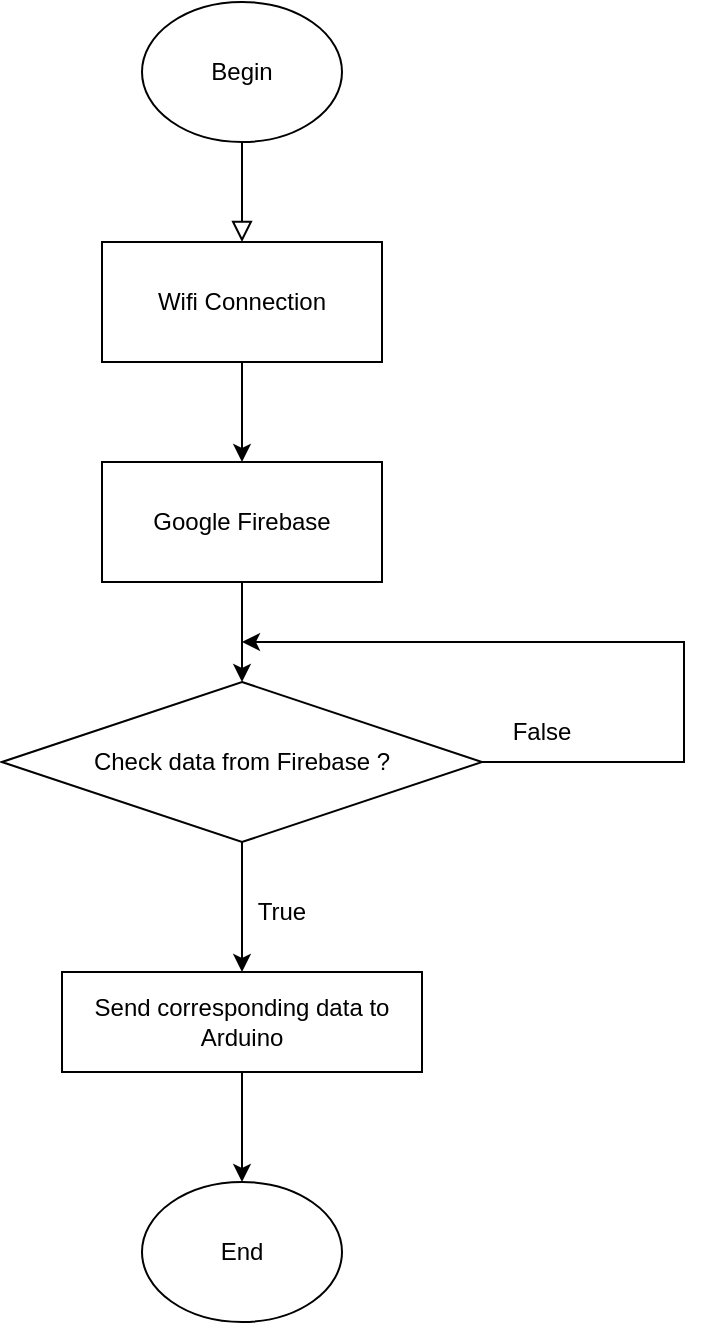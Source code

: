 <mxfile version="26.2.3">
  <diagram id="C5RBs43oDa-KdzZeNtuy" name="Page-1">
    <mxGraphModel dx="332" dy="183" grid="1" gridSize="10" guides="1" tooltips="1" connect="1" arrows="1" fold="1" page="1" pageScale="1" pageWidth="827" pageHeight="1169" math="0" shadow="0">
      <root>
        <mxCell id="WIyWlLk6GJQsqaUBKTNV-0" />
        <mxCell id="WIyWlLk6GJQsqaUBKTNV-1" parent="WIyWlLk6GJQsqaUBKTNV-0" />
        <mxCell id="xpso9EcQDBcYAdB2MjNZ-0" value="" style="rounded=0;html=1;jettySize=auto;orthogonalLoop=1;fontSize=11;endArrow=block;endFill=0;endSize=8;strokeWidth=1;shadow=0;labelBackgroundColor=none;edgeStyle=orthogonalEdgeStyle;" parent="WIyWlLk6GJQsqaUBKTNV-1" edge="1">
          <mxGeometry relative="1" as="geometry">
            <mxPoint x="370" y="170" as="sourcePoint" />
            <mxPoint x="370" y="220" as="targetPoint" />
          </mxGeometry>
        </mxCell>
        <mxCell id="xpso9EcQDBcYAdB2MjNZ-1" value="Begin" style="ellipse;whiteSpace=wrap;html=1;" parent="WIyWlLk6GJQsqaUBKTNV-1" vertex="1">
          <mxGeometry x="320" y="100" width="100" height="70" as="geometry" />
        </mxCell>
        <mxCell id="xpso9EcQDBcYAdB2MjNZ-23" value="" style="edgeStyle=orthogonalEdgeStyle;rounded=0;orthogonalLoop=1;jettySize=auto;html=1;" parent="WIyWlLk6GJQsqaUBKTNV-1" source="xpso9EcQDBcYAdB2MjNZ-2" edge="1">
          <mxGeometry relative="1" as="geometry">
            <mxPoint x="370" y="420" as="targetPoint" />
            <Array as="points">
              <mxPoint x="591" y="480" />
            </Array>
          </mxGeometry>
        </mxCell>
        <mxCell id="xpso9EcQDBcYAdB2MjNZ-2" value="Check data from Firebase ?" style="rhombus;whiteSpace=wrap;html=1;" parent="WIyWlLk6GJQsqaUBKTNV-1" vertex="1">
          <mxGeometry x="250" y="440" width="240" height="80" as="geometry" />
        </mxCell>
        <mxCell id="xpso9EcQDBcYAdB2MjNZ-3" value="" style="endArrow=classic;html=1;rounded=0;exitX=0.5;exitY=1;exitDx=0;exitDy=0;entryX=0.5;entryY=0;entryDx=0;entryDy=0;" parent="WIyWlLk6GJQsqaUBKTNV-1" source="xpso9EcQDBcYAdB2MjNZ-2" edge="1" target="xpso9EcQDBcYAdB2MjNZ-7">
          <mxGeometry width="50" height="50" relative="1" as="geometry">
            <mxPoint x="500" y="700" as="sourcePoint" />
            <mxPoint x="370" y="590" as="targetPoint" />
          </mxGeometry>
        </mxCell>
        <mxCell id="xpso9EcQDBcYAdB2MjNZ-4" value="True" style="text;html=1;align=center;verticalAlign=middle;whiteSpace=wrap;rounded=0;" parent="WIyWlLk6GJQsqaUBKTNV-1" vertex="1">
          <mxGeometry x="360" y="540" width="60" height="30" as="geometry" />
        </mxCell>
        <mxCell id="xpso9EcQDBcYAdB2MjNZ-6" value="False" style="text;html=1;align=center;verticalAlign=middle;whiteSpace=wrap;rounded=0;" parent="WIyWlLk6GJQsqaUBKTNV-1" vertex="1">
          <mxGeometry x="490" y="450" width="60" height="30" as="geometry" />
        </mxCell>
        <mxCell id="xpso9EcQDBcYAdB2MjNZ-7" value="Send corresponding data to Arduino" style="rounded=0;whiteSpace=wrap;html=1;" parent="WIyWlLk6GJQsqaUBKTNV-1" vertex="1">
          <mxGeometry x="280" y="585" width="180" height="50" as="geometry" />
        </mxCell>
        <mxCell id="xpso9EcQDBcYAdB2MjNZ-9" value="" style="endArrow=classic;html=1;rounded=0;exitX=0.5;exitY=1;exitDx=0;exitDy=0;" parent="WIyWlLk6GJQsqaUBKTNV-1" source="xpso9EcQDBcYAdB2MjNZ-7" edge="1">
          <mxGeometry width="50" height="50" relative="1" as="geometry">
            <mxPoint x="490" y="740" as="sourcePoint" />
            <mxPoint x="370" y="690" as="targetPoint" />
          </mxGeometry>
        </mxCell>
        <mxCell id="xpso9EcQDBcYAdB2MjNZ-20" value="" style="edgeStyle=orthogonalEdgeStyle;rounded=0;orthogonalLoop=1;jettySize=auto;html=1;" parent="WIyWlLk6GJQsqaUBKTNV-1" source="xpso9EcQDBcYAdB2MjNZ-18" target="xpso9EcQDBcYAdB2MjNZ-19" edge="1">
          <mxGeometry relative="1" as="geometry" />
        </mxCell>
        <mxCell id="xpso9EcQDBcYAdB2MjNZ-18" value="Wifi Connection" style="rounded=0;whiteSpace=wrap;html=1;" parent="WIyWlLk6GJQsqaUBKTNV-1" vertex="1">
          <mxGeometry x="300" y="220" width="140" height="60" as="geometry" />
        </mxCell>
        <mxCell id="xpso9EcQDBcYAdB2MjNZ-21" value="" style="edgeStyle=orthogonalEdgeStyle;rounded=0;orthogonalLoop=1;jettySize=auto;html=1;" parent="WIyWlLk6GJQsqaUBKTNV-1" source="xpso9EcQDBcYAdB2MjNZ-19" target="xpso9EcQDBcYAdB2MjNZ-2" edge="1">
          <mxGeometry relative="1" as="geometry" />
        </mxCell>
        <mxCell id="xpso9EcQDBcYAdB2MjNZ-19" value="Google Firebase" style="rounded=0;whiteSpace=wrap;html=1;" parent="WIyWlLk6GJQsqaUBKTNV-1" vertex="1">
          <mxGeometry x="300" y="330" width="140" height="60" as="geometry" />
        </mxCell>
        <mxCell id="xpso9EcQDBcYAdB2MjNZ-29" value="End" style="ellipse;whiteSpace=wrap;html=1;" parent="WIyWlLk6GJQsqaUBKTNV-1" vertex="1">
          <mxGeometry x="320" y="690" width="100" height="70" as="geometry" />
        </mxCell>
      </root>
    </mxGraphModel>
  </diagram>
</mxfile>

